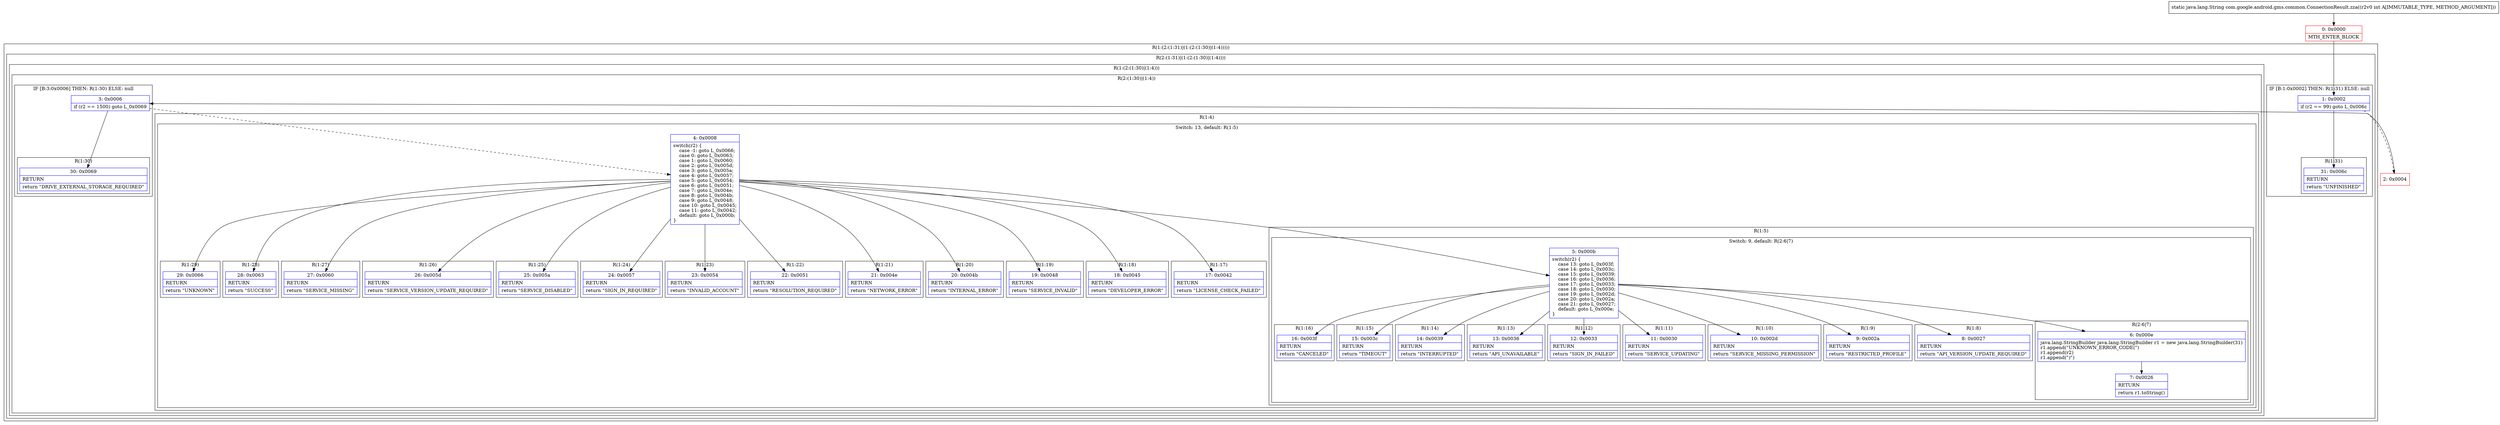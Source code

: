 digraph "CFG forcom.google.android.gms.common.ConnectionResult.zza(I)Ljava\/lang\/String;" {
subgraph cluster_Region_1406669134 {
label = "R(1:(2:(1:31)|(1:(2:(1:30)|(1:4)))))";
node [shape=record,color=blue];
subgraph cluster_Region_803232188 {
label = "R(2:(1:31)|(1:(2:(1:30)|(1:4))))";
node [shape=record,color=blue];
subgraph cluster_IfRegion_1758037829 {
label = "IF [B:1:0x0002] THEN: R(1:31) ELSE: null";
node [shape=record,color=blue];
Node_1 [shape=record,label="{1\:\ 0x0002|if (r2 == 99) goto L_0x006c\l}"];
subgraph cluster_Region_944857615 {
label = "R(1:31)";
node [shape=record,color=blue];
Node_31 [shape=record,label="{31\:\ 0x006c|RETURN\l|return \"UNFINISHED\"\l}"];
}
}
subgraph cluster_Region_730875434 {
label = "R(1:(2:(1:30)|(1:4)))";
node [shape=record,color=blue];
subgraph cluster_Region_101767005 {
label = "R(2:(1:30)|(1:4))";
node [shape=record,color=blue];
subgraph cluster_IfRegion_583506805 {
label = "IF [B:3:0x0006] THEN: R(1:30) ELSE: null";
node [shape=record,color=blue];
Node_3 [shape=record,label="{3\:\ 0x0006|if (r2 == 1500) goto L_0x0069\l}"];
subgraph cluster_Region_297129016 {
label = "R(1:30)";
node [shape=record,color=blue];
Node_30 [shape=record,label="{30\:\ 0x0069|RETURN\l|return \"DRIVE_EXTERNAL_STORAGE_REQUIRED\"\l}"];
}
}
subgraph cluster_Region_951939378 {
label = "R(1:4)";
node [shape=record,color=blue];
subgraph cluster_SwitchRegion_941089607 {
label = "Switch: 13, default: R(1:5)";
node [shape=record,color=blue];
Node_4 [shape=record,label="{4\:\ 0x0008|switch(r2) \{\l    case \-1: goto L_0x0066;\l    case 0: goto L_0x0063;\l    case 1: goto L_0x0060;\l    case 2: goto L_0x005d;\l    case 3: goto L_0x005a;\l    case 4: goto L_0x0057;\l    case 5: goto L_0x0054;\l    case 6: goto L_0x0051;\l    case 7: goto L_0x004e;\l    case 8: goto L_0x004b;\l    case 9: goto L_0x0048;\l    case 10: goto L_0x0045;\l    case 11: goto L_0x0042;\l    default: goto L_0x000b;\l\}\l}"];
subgraph cluster_Region_647351043 {
label = "R(1:29)";
node [shape=record,color=blue];
Node_29 [shape=record,label="{29\:\ 0x0066|RETURN\l|return \"UNKNOWN\"\l}"];
}
subgraph cluster_Region_431939581 {
label = "R(1:28)";
node [shape=record,color=blue];
Node_28 [shape=record,label="{28\:\ 0x0063|RETURN\l|return \"SUCCESS\"\l}"];
}
subgraph cluster_Region_1247353113 {
label = "R(1:27)";
node [shape=record,color=blue];
Node_27 [shape=record,label="{27\:\ 0x0060|RETURN\l|return \"SERVICE_MISSING\"\l}"];
}
subgraph cluster_Region_1305724622 {
label = "R(1:26)";
node [shape=record,color=blue];
Node_26 [shape=record,label="{26\:\ 0x005d|RETURN\l|return \"SERVICE_VERSION_UPDATE_REQUIRED\"\l}"];
}
subgraph cluster_Region_1159119268 {
label = "R(1:25)";
node [shape=record,color=blue];
Node_25 [shape=record,label="{25\:\ 0x005a|RETURN\l|return \"SERVICE_DISABLED\"\l}"];
}
subgraph cluster_Region_708358092 {
label = "R(1:24)";
node [shape=record,color=blue];
Node_24 [shape=record,label="{24\:\ 0x0057|RETURN\l|return \"SIGN_IN_REQUIRED\"\l}"];
}
subgraph cluster_Region_673970755 {
label = "R(1:23)";
node [shape=record,color=blue];
Node_23 [shape=record,label="{23\:\ 0x0054|RETURN\l|return \"INVALID_ACCOUNT\"\l}"];
}
subgraph cluster_Region_2073930814 {
label = "R(1:22)";
node [shape=record,color=blue];
Node_22 [shape=record,label="{22\:\ 0x0051|RETURN\l|return \"RESOLUTION_REQUIRED\"\l}"];
}
subgraph cluster_Region_150296840 {
label = "R(1:21)";
node [shape=record,color=blue];
Node_21 [shape=record,label="{21\:\ 0x004e|RETURN\l|return \"NETWORK_ERROR\"\l}"];
}
subgraph cluster_Region_1742524693 {
label = "R(1:20)";
node [shape=record,color=blue];
Node_20 [shape=record,label="{20\:\ 0x004b|RETURN\l|return \"INTERNAL_ERROR\"\l}"];
}
subgraph cluster_Region_273860175 {
label = "R(1:19)";
node [shape=record,color=blue];
Node_19 [shape=record,label="{19\:\ 0x0048|RETURN\l|return \"SERVICE_INVALID\"\l}"];
}
subgraph cluster_Region_104358951 {
label = "R(1:18)";
node [shape=record,color=blue];
Node_18 [shape=record,label="{18\:\ 0x0045|RETURN\l|return \"DEVELOPER_ERROR\"\l}"];
}
subgraph cluster_Region_614945009 {
label = "R(1:17)";
node [shape=record,color=blue];
Node_17 [shape=record,label="{17\:\ 0x0042|RETURN\l|return \"LICENSE_CHECK_FAILED\"\l}"];
}
subgraph cluster_Region_628259081 {
label = "R(1:5)";
node [shape=record,color=blue];
subgraph cluster_SwitchRegion_596947798 {
label = "Switch: 9, default: R(2:6|7)";
node [shape=record,color=blue];
Node_5 [shape=record,label="{5\:\ 0x000b|switch(r2) \{\l    case 13: goto L_0x003f;\l    case 14: goto L_0x003c;\l    case 15: goto L_0x0039;\l    case 16: goto L_0x0036;\l    case 17: goto L_0x0033;\l    case 18: goto L_0x0030;\l    case 19: goto L_0x002d;\l    case 20: goto L_0x002a;\l    case 21: goto L_0x0027;\l    default: goto L_0x000e;\l\}\l}"];
subgraph cluster_Region_1724445279 {
label = "R(1:16)";
node [shape=record,color=blue];
Node_16 [shape=record,label="{16\:\ 0x003f|RETURN\l|return \"CANCELED\"\l}"];
}
subgraph cluster_Region_2029389487 {
label = "R(1:15)";
node [shape=record,color=blue];
Node_15 [shape=record,label="{15\:\ 0x003c|RETURN\l|return \"TIMEOUT\"\l}"];
}
subgraph cluster_Region_1316651657 {
label = "R(1:14)";
node [shape=record,color=blue];
Node_14 [shape=record,label="{14\:\ 0x0039|RETURN\l|return \"INTERRUPTED\"\l}"];
}
subgraph cluster_Region_1223853587 {
label = "R(1:13)";
node [shape=record,color=blue];
Node_13 [shape=record,label="{13\:\ 0x0036|RETURN\l|return \"API_UNAVAILABLE\"\l}"];
}
subgraph cluster_Region_1770639192 {
label = "R(1:12)";
node [shape=record,color=blue];
Node_12 [shape=record,label="{12\:\ 0x0033|RETURN\l|return \"SIGN_IN_FAILED\"\l}"];
}
subgraph cluster_Region_562196408 {
label = "R(1:11)";
node [shape=record,color=blue];
Node_11 [shape=record,label="{11\:\ 0x0030|RETURN\l|return \"SERVICE_UPDATING\"\l}"];
}
subgraph cluster_Region_997642187 {
label = "R(1:10)";
node [shape=record,color=blue];
Node_10 [shape=record,label="{10\:\ 0x002d|RETURN\l|return \"SERVICE_MISSING_PERMISSION\"\l}"];
}
subgraph cluster_Region_1743258792 {
label = "R(1:9)";
node [shape=record,color=blue];
Node_9 [shape=record,label="{9\:\ 0x002a|RETURN\l|return \"RESTRICTED_PROFILE\"\l}"];
}
subgraph cluster_Region_1086120962 {
label = "R(1:8)";
node [shape=record,color=blue];
Node_8 [shape=record,label="{8\:\ 0x0027|RETURN\l|return \"API_VERSION_UPDATE_REQUIRED\"\l}"];
}
subgraph cluster_Region_930159909 {
label = "R(2:6|7)";
node [shape=record,color=blue];
Node_6 [shape=record,label="{6\:\ 0x000e|java.lang.StringBuilder java.lang.StringBuilder r1 = new java.lang.StringBuilder(31)\lr1.append(\"UNKNOWN_ERROR_CODE(\")\lr1.append(r2)\lr1.append(\")\")\l}"];
Node_7 [shape=record,label="{7\:\ 0x0026|RETURN\l|return r1.toString()\l}"];
}
}
}
}
}
}
}
}
}
Node_0 [shape=record,color=red,label="{0\:\ 0x0000|MTH_ENTER_BLOCK\l}"];
Node_2 [shape=record,color=red,label="{2\:\ 0x0004}"];
MethodNode[shape=record,label="{static java.lang.String com.google.android.gms.common.ConnectionResult.zza((r2v0 int A[IMMUTABLE_TYPE, METHOD_ARGUMENT])) }"];
MethodNode -> Node_0;
Node_1 -> Node_2[style=dashed];
Node_1 -> Node_31;
Node_3 -> Node_4[style=dashed];
Node_3 -> Node_30;
Node_4 -> Node_5;
Node_4 -> Node_17;
Node_4 -> Node_18;
Node_4 -> Node_19;
Node_4 -> Node_20;
Node_4 -> Node_21;
Node_4 -> Node_22;
Node_4 -> Node_23;
Node_4 -> Node_24;
Node_4 -> Node_25;
Node_4 -> Node_26;
Node_4 -> Node_27;
Node_4 -> Node_28;
Node_4 -> Node_29;
Node_5 -> Node_6;
Node_5 -> Node_8;
Node_5 -> Node_9;
Node_5 -> Node_10;
Node_5 -> Node_11;
Node_5 -> Node_12;
Node_5 -> Node_13;
Node_5 -> Node_14;
Node_5 -> Node_15;
Node_5 -> Node_16;
Node_6 -> Node_7;
Node_0 -> Node_1;
Node_2 -> Node_3;
}

